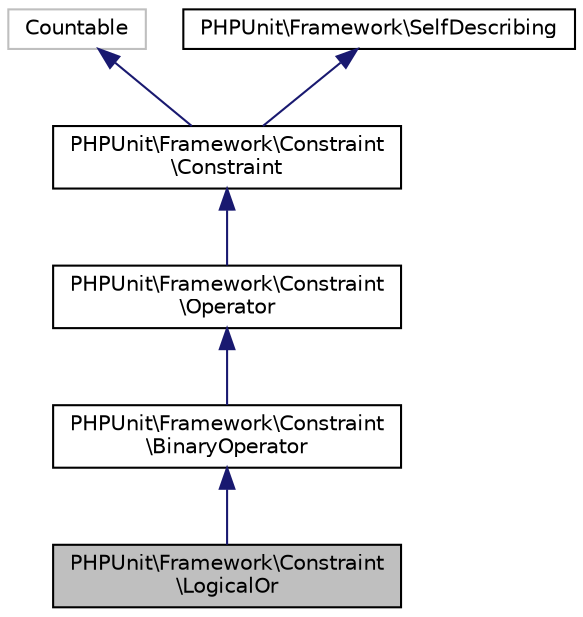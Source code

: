 digraph "PHPUnit\Framework\Constraint\LogicalOr"
{
  edge [fontname="Helvetica",fontsize="10",labelfontname="Helvetica",labelfontsize="10"];
  node [fontname="Helvetica",fontsize="10",shape=record];
  Node6 [label="PHPUnit\\Framework\\Constraint\l\\LogicalOr",height=0.2,width=0.4,color="black", fillcolor="grey75", style="filled", fontcolor="black"];
  Node7 -> Node6 [dir="back",color="midnightblue",fontsize="10",style="solid",fontname="Helvetica"];
  Node7 [label="PHPUnit\\Framework\\Constraint\l\\BinaryOperator",height=0.2,width=0.4,color="black", fillcolor="white", style="filled",URL="$classPHPUnit_1_1Framework_1_1Constraint_1_1BinaryOperator.html"];
  Node8 -> Node7 [dir="back",color="midnightblue",fontsize="10",style="solid",fontname="Helvetica"];
  Node8 [label="PHPUnit\\Framework\\Constraint\l\\Operator",height=0.2,width=0.4,color="black", fillcolor="white", style="filled",URL="$classPHPUnit_1_1Framework_1_1Constraint_1_1Operator.html"];
  Node9 -> Node8 [dir="back",color="midnightblue",fontsize="10",style="solid",fontname="Helvetica"];
  Node9 [label="PHPUnit\\Framework\\Constraint\l\\Constraint",height=0.2,width=0.4,color="black", fillcolor="white", style="filled",URL="$classPHPUnit_1_1Framework_1_1Constraint_1_1Constraint.html"];
  Node10 -> Node9 [dir="back",color="midnightblue",fontsize="10",style="solid",fontname="Helvetica"];
  Node10 [label="Countable",height=0.2,width=0.4,color="grey75", fillcolor="white", style="filled"];
  Node11 -> Node9 [dir="back",color="midnightblue",fontsize="10",style="solid",fontname="Helvetica"];
  Node11 [label="PHPUnit\\Framework\\SelfDescribing",height=0.2,width=0.4,color="black", fillcolor="white", style="filled",URL="$interfacePHPUnit_1_1Framework_1_1SelfDescribing.html"];
}
